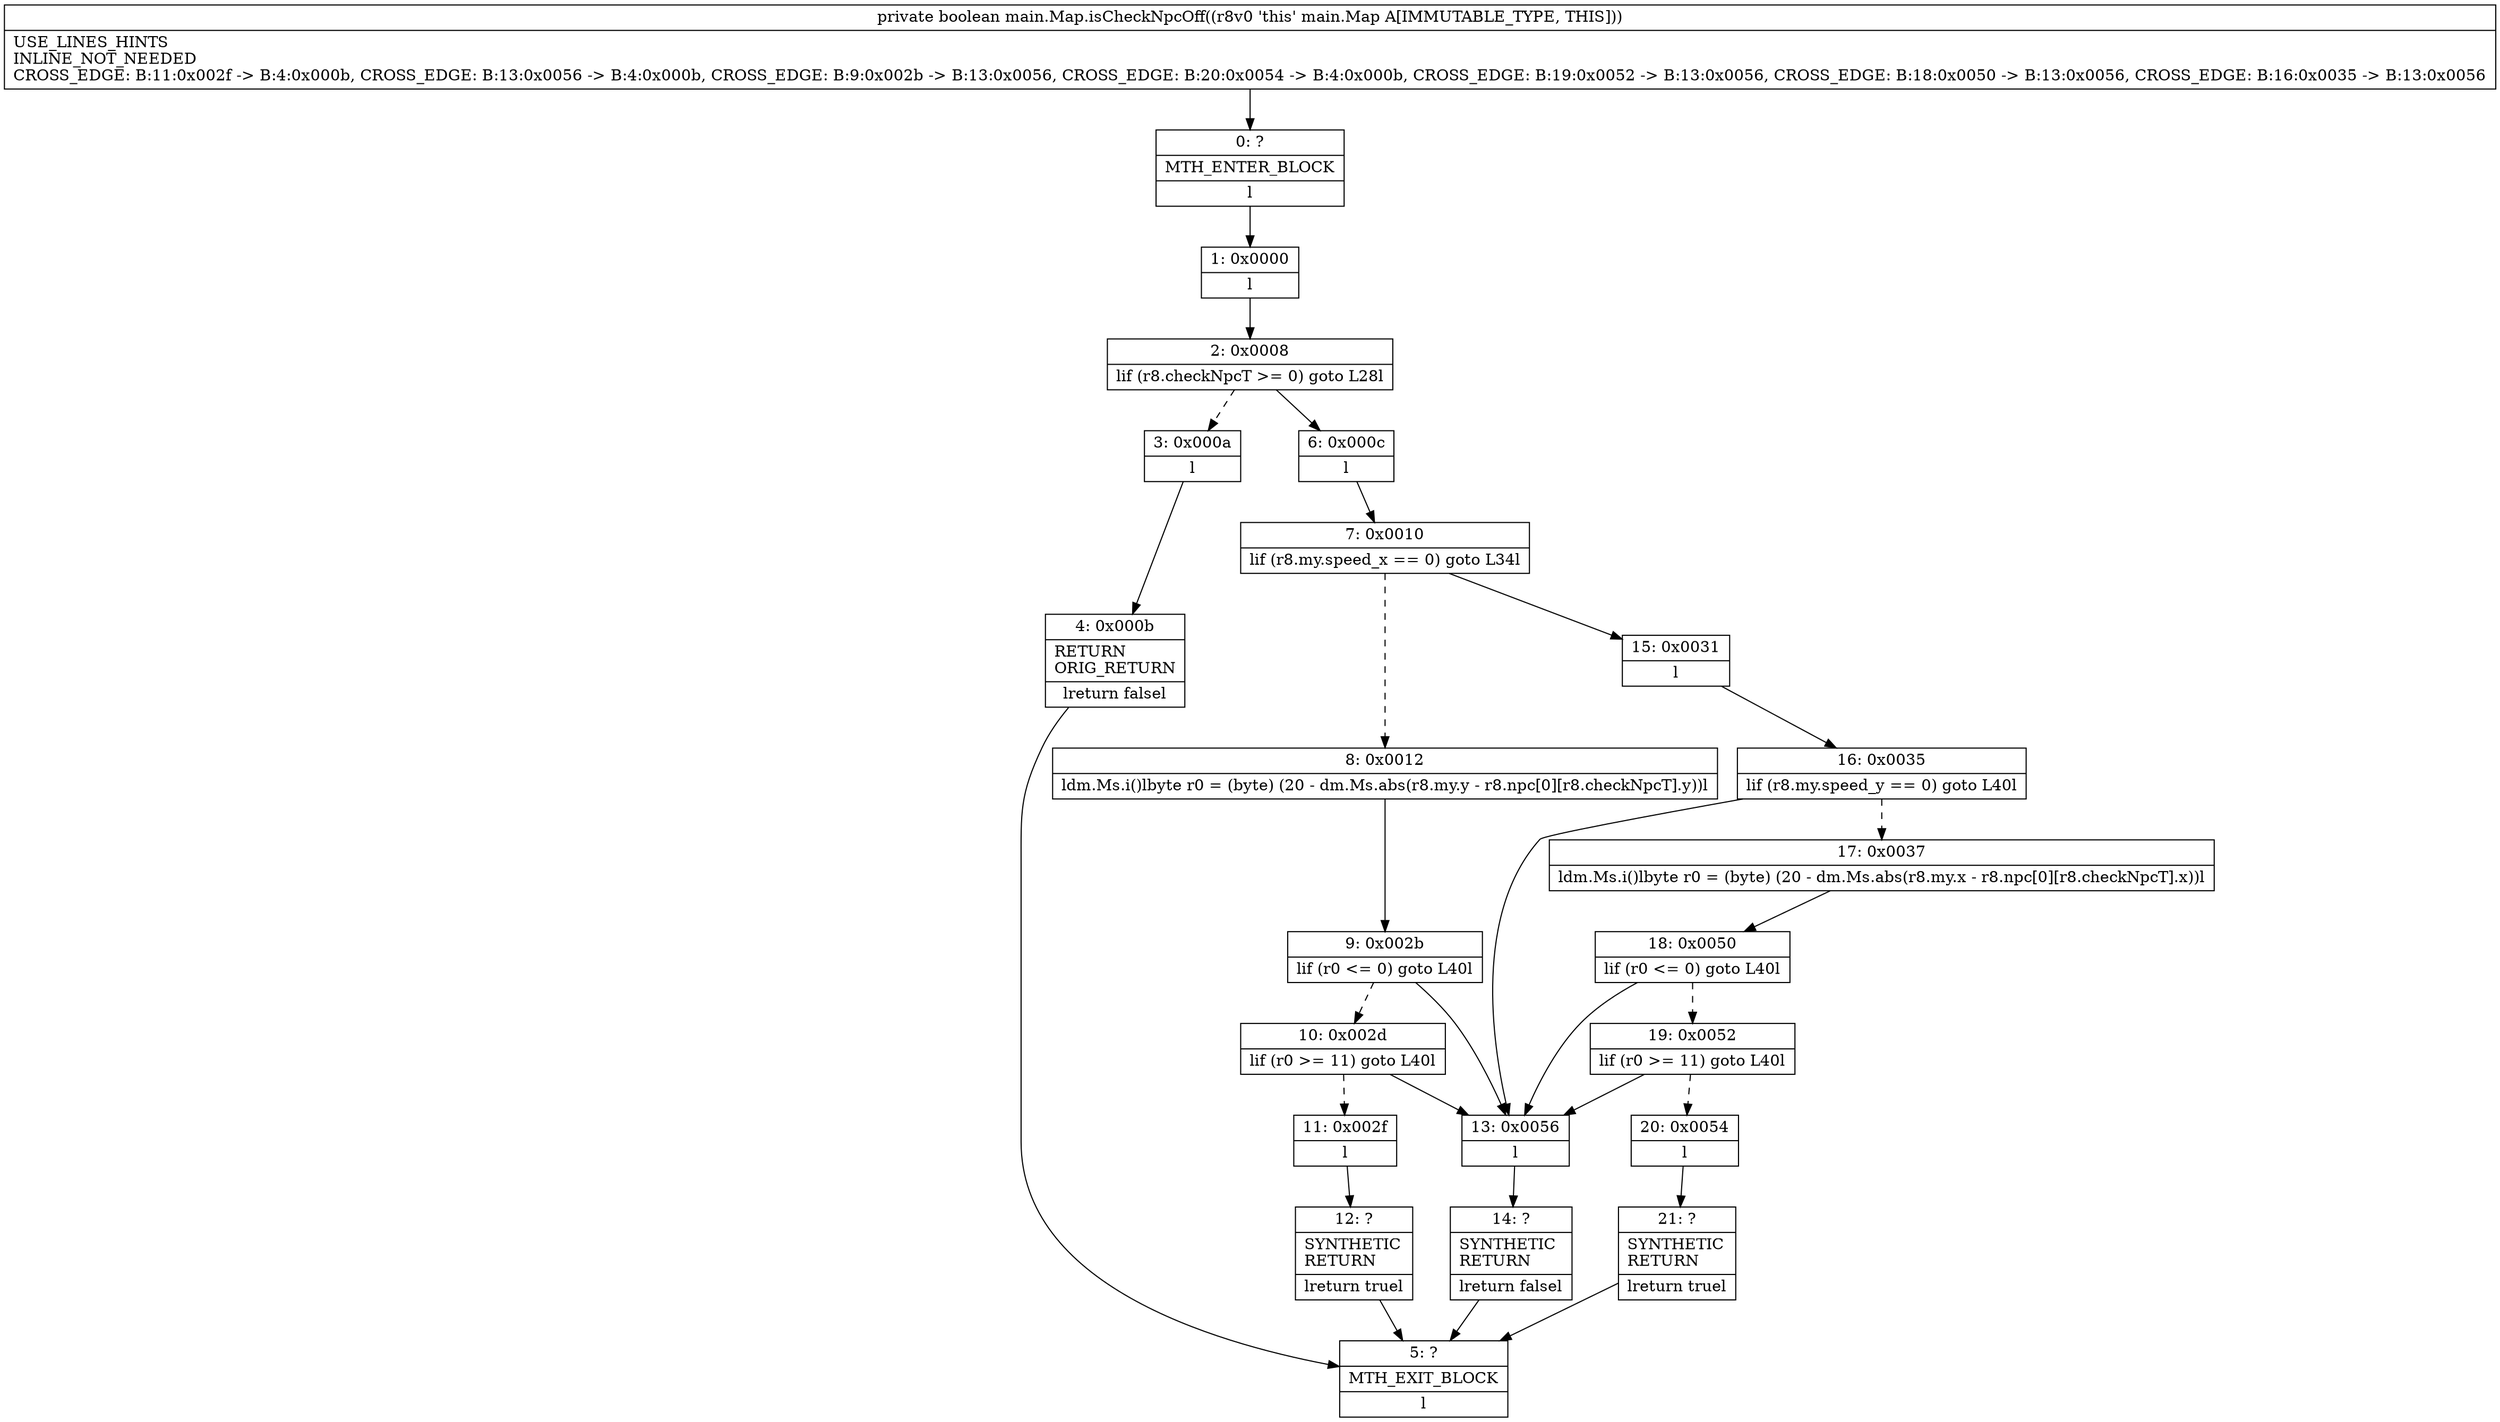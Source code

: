 digraph "CFG formain.Map.isCheckNpcOff()Z" {
Node_0 [shape=record,label="{0\:\ ?|MTH_ENTER_BLOCK\l|l}"];
Node_1 [shape=record,label="{1\:\ 0x0000|l}"];
Node_2 [shape=record,label="{2\:\ 0x0008|lif (r8.checkNpcT \>= 0) goto L28l}"];
Node_3 [shape=record,label="{3\:\ 0x000a|l}"];
Node_4 [shape=record,label="{4\:\ 0x000b|RETURN\lORIG_RETURN\l|lreturn falsel}"];
Node_5 [shape=record,label="{5\:\ ?|MTH_EXIT_BLOCK\l|l}"];
Node_6 [shape=record,label="{6\:\ 0x000c|l}"];
Node_7 [shape=record,label="{7\:\ 0x0010|lif (r8.my.speed_x == 0) goto L34l}"];
Node_8 [shape=record,label="{8\:\ 0x0012|ldm.Ms.i()lbyte r0 = (byte) (20 \- dm.Ms.abs(r8.my.y \- r8.npc[0][r8.checkNpcT].y))l}"];
Node_9 [shape=record,label="{9\:\ 0x002b|lif (r0 \<= 0) goto L40l}"];
Node_10 [shape=record,label="{10\:\ 0x002d|lif (r0 \>= 11) goto L40l}"];
Node_11 [shape=record,label="{11\:\ 0x002f|l}"];
Node_12 [shape=record,label="{12\:\ ?|SYNTHETIC\lRETURN\l|lreturn truel}"];
Node_13 [shape=record,label="{13\:\ 0x0056|l}"];
Node_14 [shape=record,label="{14\:\ ?|SYNTHETIC\lRETURN\l|lreturn falsel}"];
Node_15 [shape=record,label="{15\:\ 0x0031|l}"];
Node_16 [shape=record,label="{16\:\ 0x0035|lif (r8.my.speed_y == 0) goto L40l}"];
Node_17 [shape=record,label="{17\:\ 0x0037|ldm.Ms.i()lbyte r0 = (byte) (20 \- dm.Ms.abs(r8.my.x \- r8.npc[0][r8.checkNpcT].x))l}"];
Node_18 [shape=record,label="{18\:\ 0x0050|lif (r0 \<= 0) goto L40l}"];
Node_19 [shape=record,label="{19\:\ 0x0052|lif (r0 \>= 11) goto L40l}"];
Node_20 [shape=record,label="{20\:\ 0x0054|l}"];
Node_21 [shape=record,label="{21\:\ ?|SYNTHETIC\lRETURN\l|lreturn truel}"];
MethodNode[shape=record,label="{private boolean main.Map.isCheckNpcOff((r8v0 'this' main.Map A[IMMUTABLE_TYPE, THIS]))  | USE_LINES_HINTS\lINLINE_NOT_NEEDED\lCROSS_EDGE: B:11:0x002f \-\> B:4:0x000b, CROSS_EDGE: B:13:0x0056 \-\> B:4:0x000b, CROSS_EDGE: B:9:0x002b \-\> B:13:0x0056, CROSS_EDGE: B:20:0x0054 \-\> B:4:0x000b, CROSS_EDGE: B:19:0x0052 \-\> B:13:0x0056, CROSS_EDGE: B:18:0x0050 \-\> B:13:0x0056, CROSS_EDGE: B:16:0x0035 \-\> B:13:0x0056\l}"];
MethodNode -> Node_0;
Node_0 -> Node_1;
Node_1 -> Node_2;
Node_2 -> Node_3[style=dashed];
Node_2 -> Node_6;
Node_3 -> Node_4;
Node_4 -> Node_5;
Node_6 -> Node_7;
Node_7 -> Node_8[style=dashed];
Node_7 -> Node_15;
Node_8 -> Node_9;
Node_9 -> Node_10[style=dashed];
Node_9 -> Node_13;
Node_10 -> Node_11[style=dashed];
Node_10 -> Node_13;
Node_11 -> Node_12;
Node_12 -> Node_5;
Node_13 -> Node_14;
Node_14 -> Node_5;
Node_15 -> Node_16;
Node_16 -> Node_17[style=dashed];
Node_16 -> Node_13;
Node_17 -> Node_18;
Node_18 -> Node_19[style=dashed];
Node_18 -> Node_13;
Node_19 -> Node_20[style=dashed];
Node_19 -> Node_13;
Node_20 -> Node_21;
Node_21 -> Node_5;
}

